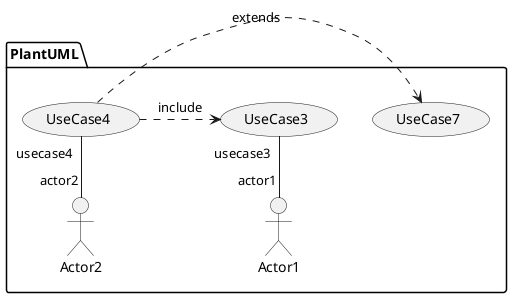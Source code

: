 @startuml
package "PlantUML" {
	:Actor1:
	:Actor2:
	(UseCase3)
	(UseCase4)
	(UseCase4) .> (UseCase7) : extends
	(UseCase4) .> (UseCase3) : include
	(UseCase7)
	UseCase3 "usecase3" -- "actor1" Actor1
	UseCase4 "usecase4" -- "actor2" Actor2
}
@enduml